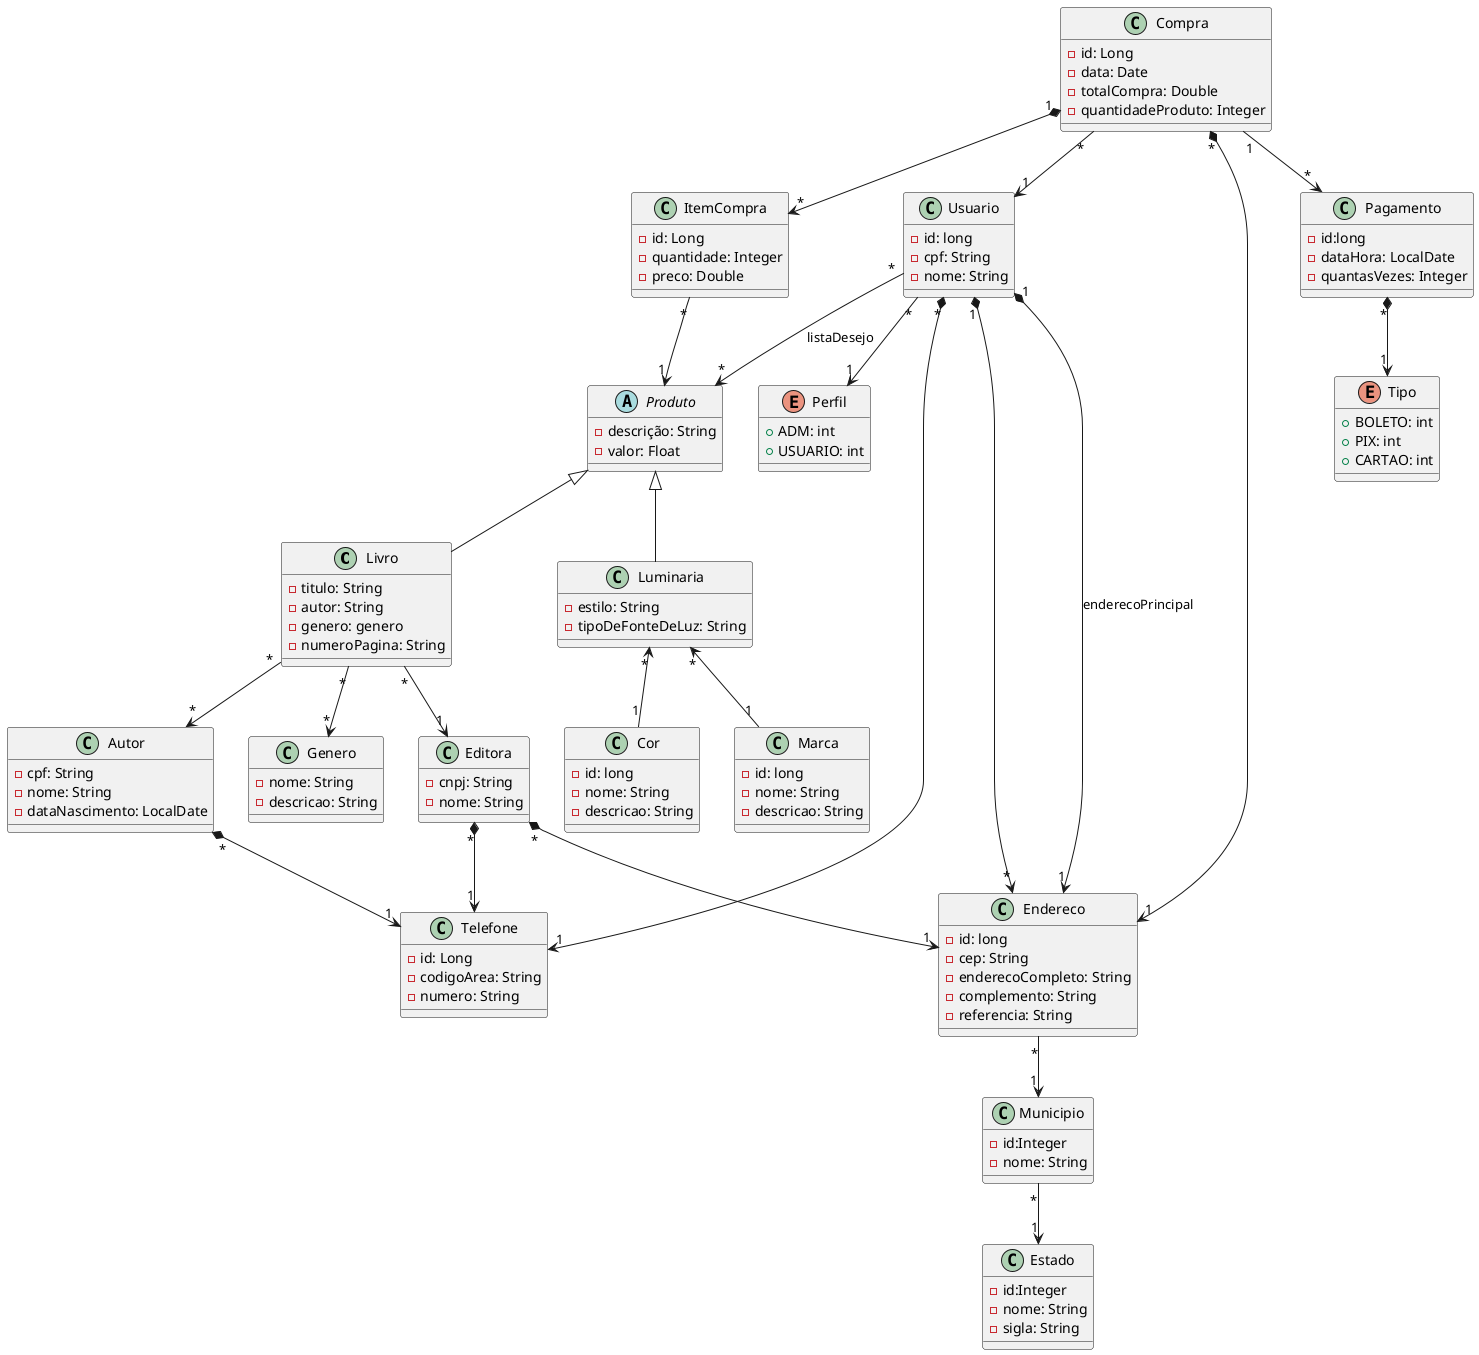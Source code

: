 @startuml UML


class Livro {
    - titulo: String
    - autor: String
    - genero: genero
    - numeroPagina: String
}

class Usuario {
    - id: long
    - cpf: String
    - nome: String
}

class Cor {
    - id: long
    - nome: String
    - descricao: String

}

enum Perfil {
    + ADM: int
    + USUARIO: int 
}

class Endereco {
    - id: long
    - cep: String
    - enderecoCompleto: String
    - complemento: String
    - referencia: String
}

class ItemCompra {
    - id: Long
    - quantidade: Integer
    - preco: Double
}

class Compra {
    - id: Long
    - data: Date
    - totalCompra: Double
    - quantidadeProduto: Integer
}

class Telefone {
    - id: Long
    - codigoArea: String
    - numero: String
}

class Municipio {
    -id:Integer
    -nome: String
}

class Estado {
    -id:Integer
    -nome: String
    -sigla: String
}

abstract Produto {
    - descrição: String
    - valor: Float
}

class Pagamento {
    - id:long
    - dataHora: LocalDate
    - quantasVezes: Integer
}

enum Tipo {
    + BOLETO: int
    + PIX: int
    + CARTAO: int
}

class Luminaria {

    - estilo: String
    - tipoDeFonteDeLuz: String

}

class Marca {
    - id: long
    - nome: String
    - descricao: String
}

class Editora {
    - cnpj: String 
    - nome: String 
}

class Autor {
    - cpf: String 
    - nome: String 
    - dataNascimento: LocalDate
}

class Genero {
    - nome: String 
    - descricao: String
}
    

Livro -up-|> Produto
Luminaria -up-|> Produto
Cor "1"-up->"*" Luminaria
Marca "1"-up->"*" Luminaria

Livro "*" --> "1" Editora
Livro "*" --> "*" Genero
Livro "*" --> "*" Autor

Editora "*" *--> "1" Endereco
Editora "*" *--> "1" Telefone

Usuario "1" *--> "*" Endereco
Usuario "1" *--> "1" Endereco: enderecoPrincipal
Usuario "*" --> "*" Produto: listaDesejo
Usuario "*" *--> "1" Telefone
Usuario "*" --> "1" Perfil

Autor "*" *--> "1" Telefone

Compra "1" *--> "*" ItemCompra
Compra "*" --> "1" Usuario
Compra "*"  *--> "1" Endereco
Compra "1"-->"*" Pagamento

ItemCompra "*" --> "1" Produto

Pagamento "*" *--> "1" Tipo

Endereco "*"--> "1" Municipio

Municipio "*"--> "1" Estado




@enduml
